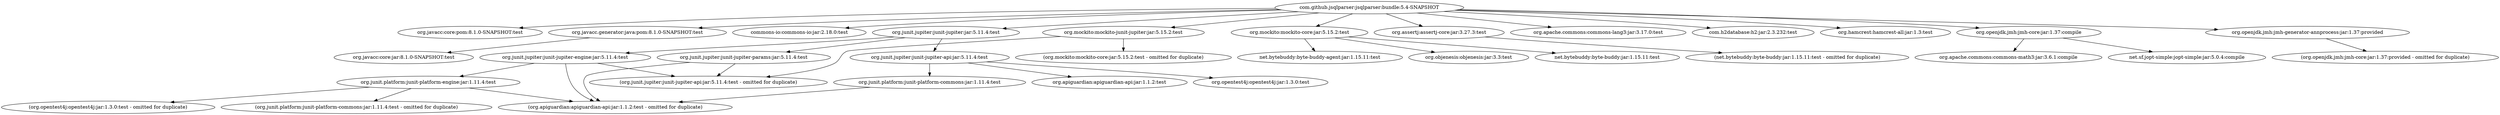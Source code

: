 digraph JSQLParser__JSqlParser {
	"com.github.jsqlparser:jsqlparser:bundle:5.4-SNAPSHOT" -> "org.javacc:core:pom:8.1.0-SNAPSHOT:test" ; 
	"com.github.jsqlparser:jsqlparser:bundle:5.4-SNAPSHOT" -> "org.javacc.generator:java:pom:8.1.0-SNAPSHOT:test" ; 
	"com.github.jsqlparser:jsqlparser:bundle:5.4-SNAPSHOT" -> "commons-io:commons-io:jar:2.18.0:test" ; 
	"com.github.jsqlparser:jsqlparser:bundle:5.4-SNAPSHOT" -> "org.junit.jupiter:junit-jupiter:jar:5.11.4:test" ; 
	"com.github.jsqlparser:jsqlparser:bundle:5.4-SNAPSHOT" -> "org.mockito:mockito-core:jar:5.15.2:test" ; 
	"com.github.jsqlparser:jsqlparser:bundle:5.4-SNAPSHOT" -> "org.mockito:mockito-junit-jupiter:jar:5.15.2:test" ; 
	"com.github.jsqlparser:jsqlparser:bundle:5.4-SNAPSHOT" -> "org.assertj:assertj-core:jar:3.27.3:test" ; 
	"com.github.jsqlparser:jsqlparser:bundle:5.4-SNAPSHOT" -> "org.apache.commons:commons-lang3:jar:3.17.0:test" ; 
	"com.github.jsqlparser:jsqlparser:bundle:5.4-SNAPSHOT" -> "com.h2database:h2:jar:2.3.232:test" ; 
	"com.github.jsqlparser:jsqlparser:bundle:5.4-SNAPSHOT" -> "org.hamcrest:hamcrest-all:jar:1.3:test" ; 
	"com.github.jsqlparser:jsqlparser:bundle:5.4-SNAPSHOT" -> "org.openjdk.jmh:jmh-core:jar:1.37:compile" ; 
	"com.github.jsqlparser:jsqlparser:bundle:5.4-SNAPSHOT" -> "org.openjdk.jmh:jmh-generator-annprocess:jar:1.37:provided" ; 
	"org.javacc.generator:java:pom:8.1.0-SNAPSHOT:test" -> "org.javacc:core:jar:8.1.0-SNAPSHOT:test" ; 
	"org.junit.jupiter:junit-jupiter:jar:5.11.4:test" -> "org.junit.jupiter:junit-jupiter-api:jar:5.11.4:test" ; 
	"org.junit.jupiter:junit-jupiter:jar:5.11.4:test" -> "org.junit.jupiter:junit-jupiter-params:jar:5.11.4:test" ; 
	"org.junit.jupiter:junit-jupiter:jar:5.11.4:test" -> "org.junit.jupiter:junit-jupiter-engine:jar:5.11.4:test" ; 
	"org.junit.jupiter:junit-jupiter-api:jar:5.11.4:test" -> "org.opentest4j:opentest4j:jar:1.3.0:test" ; 
	"org.junit.jupiter:junit-jupiter-api:jar:5.11.4:test" -> "org.junit.platform:junit-platform-commons:jar:1.11.4:test" ; 
	"org.junit.jupiter:junit-jupiter-api:jar:5.11.4:test" -> "org.apiguardian:apiguardian-api:jar:1.1.2:test" ; 
	"org.junit.platform:junit-platform-commons:jar:1.11.4:test" -> "(org.apiguardian:apiguardian-api:jar:1.1.2:test - omitted for duplicate)" ; 
	"org.junit.jupiter:junit-jupiter-params:jar:5.11.4:test" -> "(org.junit.jupiter:junit-jupiter-api:jar:5.11.4:test - omitted for duplicate)" ; 
	"org.junit.jupiter:junit-jupiter-params:jar:5.11.4:test" -> "(org.apiguardian:apiguardian-api:jar:1.1.2:test - omitted for duplicate)" ; 
	"org.junit.jupiter:junit-jupiter-engine:jar:5.11.4:test" -> "org.junit.platform:junit-platform-engine:jar:1.11.4:test" ; 
	"org.junit.jupiter:junit-jupiter-engine:jar:5.11.4:test" -> "(org.junit.jupiter:junit-jupiter-api:jar:5.11.4:test - omitted for duplicate)" ; 
	"org.junit.jupiter:junit-jupiter-engine:jar:5.11.4:test" -> "(org.apiguardian:apiguardian-api:jar:1.1.2:test - omitted for duplicate)" ; 
	"org.junit.platform:junit-platform-engine:jar:1.11.4:test" -> "(org.opentest4j:opentest4j:jar:1.3.0:test - omitted for duplicate)" ; 
	"org.junit.platform:junit-platform-engine:jar:1.11.4:test" -> "(org.junit.platform:junit-platform-commons:jar:1.11.4:test - omitted for duplicate)" ; 
	"org.junit.platform:junit-platform-engine:jar:1.11.4:test" -> "(org.apiguardian:apiguardian-api:jar:1.1.2:test - omitted for duplicate)" ; 
	"org.mockito:mockito-core:jar:5.15.2:test" -> "net.bytebuddy:byte-buddy:jar:1.15.11:test" ; 
	"org.mockito:mockito-core:jar:5.15.2:test" -> "net.bytebuddy:byte-buddy-agent:jar:1.15.11:test" ; 
	"org.mockito:mockito-core:jar:5.15.2:test" -> "org.objenesis:objenesis:jar:3.3:test" ; 
	"org.mockito:mockito-junit-jupiter:jar:5.15.2:test" -> "(org.mockito:mockito-core:jar:5.15.2:test - omitted for duplicate)" ; 
	"org.mockito:mockito-junit-jupiter:jar:5.15.2:test" -> "(org.junit.jupiter:junit-jupiter-api:jar:5.11.4:test - omitted for duplicate)" ; 
	"org.assertj:assertj-core:jar:3.27.3:test" -> "(net.bytebuddy:byte-buddy:jar:1.15.11:test - omitted for duplicate)" ; 
	"org.openjdk.jmh:jmh-core:jar:1.37:compile" -> "net.sf.jopt-simple:jopt-simple:jar:5.0.4:compile" ; 
	"org.openjdk.jmh:jmh-core:jar:1.37:compile" -> "org.apache.commons:commons-math3:jar:3.6.1:compile" ; 
	"org.openjdk.jmh:jmh-generator-annprocess:jar:1.37:provided" -> "(org.openjdk.jmh:jmh-core:jar:1.37:provided - omitted for duplicate)" ; 
}
